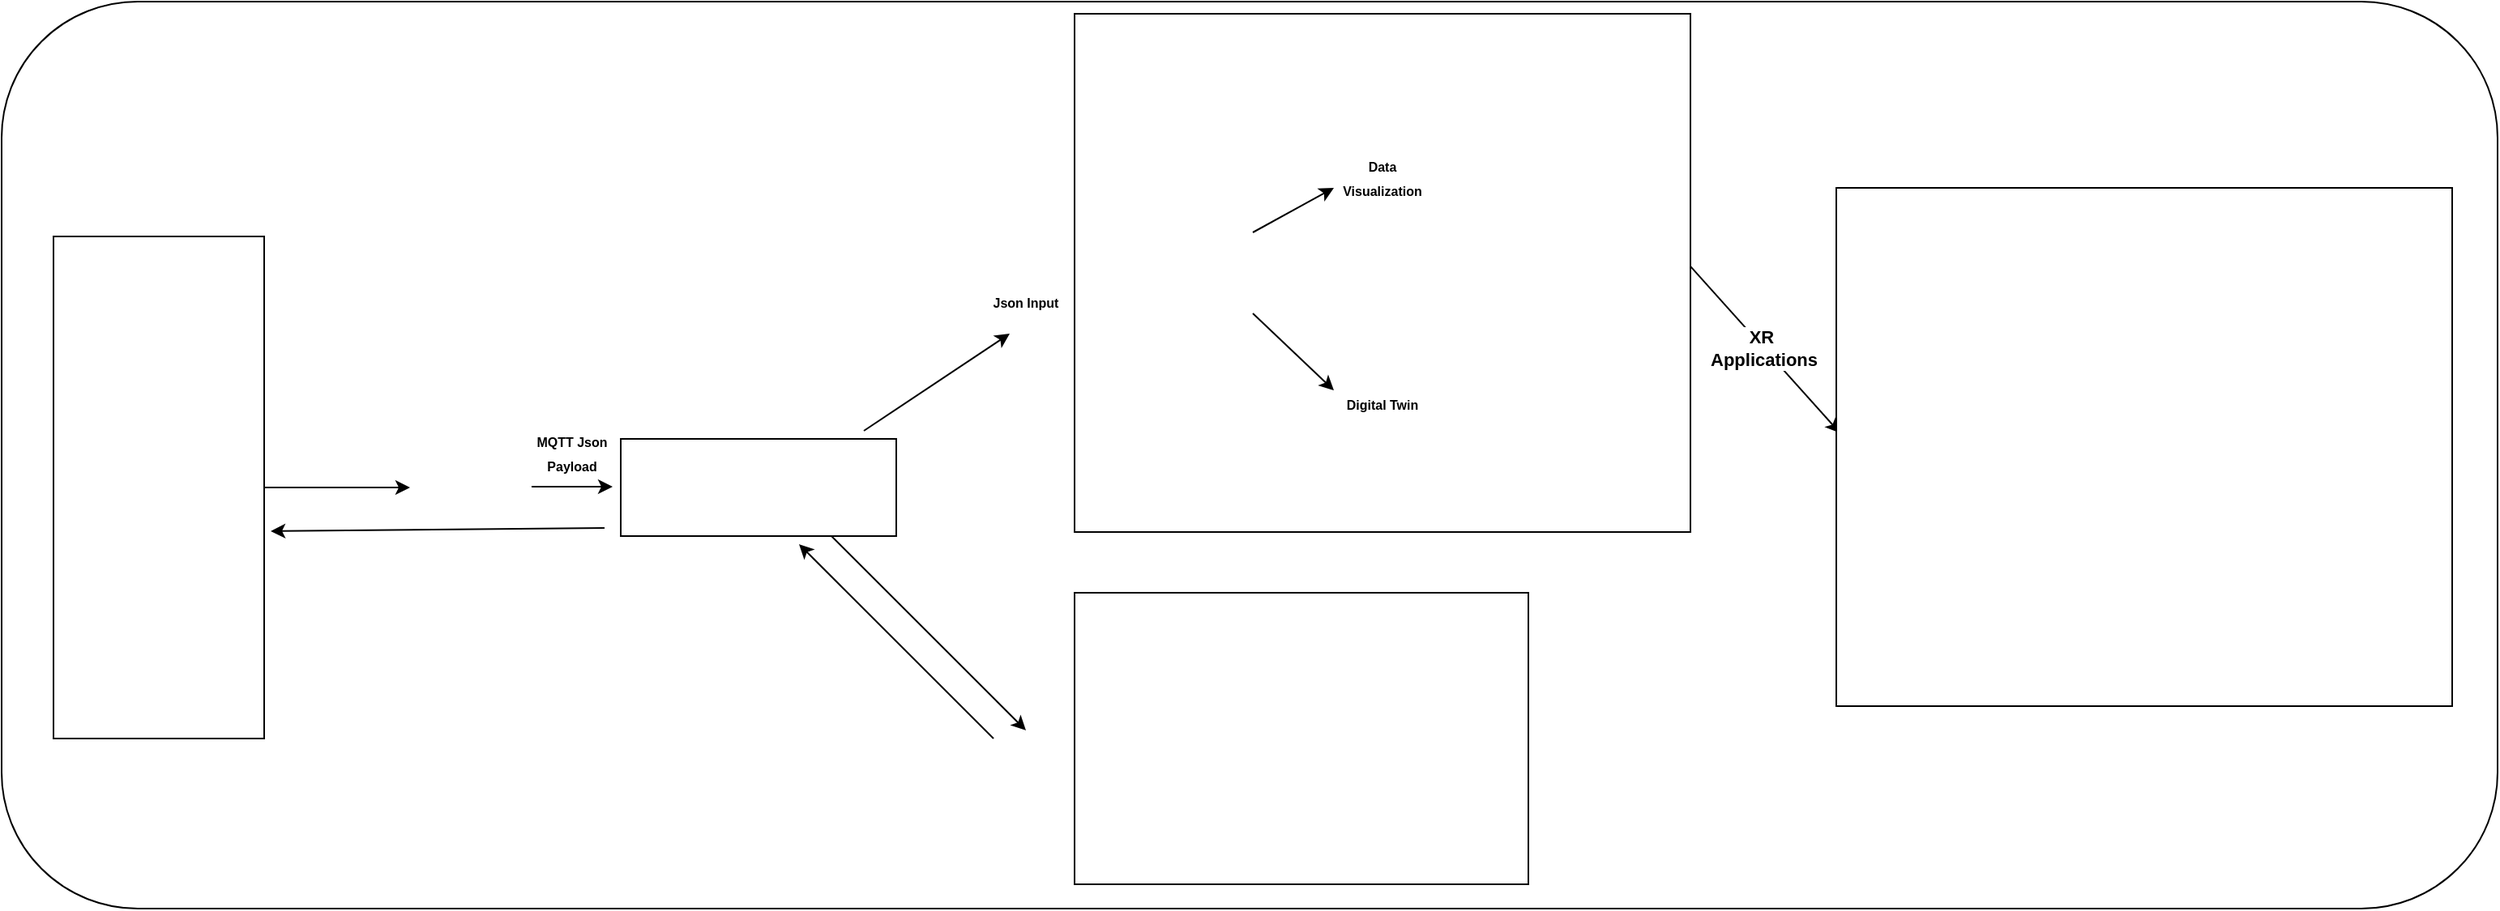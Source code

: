 <mxfile version="26.0.10">
  <diagram name="Page-1" id="FrMVpInyDtG3Ly_lwlZf">
    <mxGraphModel dx="2370" dy="1570" grid="0" gridSize="10" guides="0" tooltips="1" connect="1" arrows="1" fold="1" page="0" pageScale="1" pageWidth="850" pageHeight="1100" math="0" shadow="0">
      <root>
        <mxCell id="0" />
        <mxCell id="1" parent="0" />
        <mxCell id="uzIJghUKcDI-tuc5dc2s-33" value="" style="rounded=1;whiteSpace=wrap;html=1;" parent="1" vertex="1">
          <mxGeometry x="-2" y="-65" width="1540" height="560" as="geometry" />
        </mxCell>
        <mxCell id="WkI-PX76aLv5rKXKa11S-2" value="" style="rounded=0;whiteSpace=wrap;html=1;" parent="1" vertex="1">
          <mxGeometry x="660" y="300" width="280" height="180" as="geometry" />
        </mxCell>
        <mxCell id="uzIJghUKcDI-tuc5dc2s-29" value="" style="rounded=0;whiteSpace=wrap;html=1;" parent="1" vertex="1">
          <mxGeometry x="380" y="205" width="170" height="60" as="geometry" />
        </mxCell>
        <mxCell id="uzIJghUKcDI-tuc5dc2s-28" value="" style="rounded=0;whiteSpace=wrap;html=1;" parent="1" vertex="1">
          <mxGeometry x="660" y="-57.5" width="380" height="320" as="geometry" />
        </mxCell>
        <mxCell id="uzIJghUKcDI-tuc5dc2s-16" value="" style="shape=image;verticalLabelPosition=bottom;labelBackgroundColor=default;verticalAlign=top;aspect=fixed;imageAspect=0;image=https://www.tegakari.net/wp-content/uploads/2023/12/hivemq_cloud_logo.jpg;" parent="1" vertex="1">
          <mxGeometry x="384.94" y="207.5" width="160.11" height="55" as="geometry" />
        </mxCell>
        <mxCell id="uzIJghUKcDI-tuc5dc2s-10" value="" style="rounded=0;whiteSpace=wrap;html=1;" parent="1" vertex="1">
          <mxGeometry x="30" y="80" width="130" height="310" as="geometry" />
        </mxCell>
        <mxCell id="uzIJghUKcDI-tuc5dc2s-1" value="" style="shape=image;verticalLabelPosition=bottom;labelBackgroundColor=default;verticalAlign=top;aspect=fixed;imageAspect=0;image=https://img.directindustry.com/images_di/photo-g/17587-5279883.jpg;" parent="1" vertex="1">
          <mxGeometry x="40" y="160" width="116" height="116" as="geometry" />
        </mxCell>
        <mxCell id="uzIJghUKcDI-tuc5dc2s-2" value="" style="shape=image;verticalLabelPosition=bottom;labelBackgroundColor=default;verticalAlign=top;aspect=fixed;imageAspect=0;image=https://img.directindustry.com/images_di/photo-g/17587-5279883.jpg;" parent="1" vertex="1">
          <mxGeometry x="37" y="265" width="116" height="116" as="geometry" />
        </mxCell>
        <mxCell id="uzIJghUKcDI-tuc5dc2s-3" value="" style="shape=image;verticalLabelPosition=bottom;labelBackgroundColor=default;verticalAlign=top;aspect=fixed;imageAspect=0;image=https://logodix.com/logo/932127.png;" parent="1" vertex="1">
          <mxGeometry x="78" y="100" width="40" height="40" as="geometry" />
        </mxCell>
        <mxCell id="uzIJghUKcDI-tuc5dc2s-4" value="" style="shape=image;verticalLabelPosition=bottom;labelBackgroundColor=default;verticalAlign=top;aspect=fixed;imageAspect=0;image=https://blog.quindorian.org/wp-content/uploads/2019/05/node-red-logo.png;" parent="1" vertex="1">
          <mxGeometry x="247.82" y="210" width="72.18" height="40" as="geometry" />
        </mxCell>
        <mxCell id="uzIJghUKcDI-tuc5dc2s-11" value="" style="endArrow=classic;html=1;rounded=0;exitX=1;exitY=0.5;exitDx=0;exitDy=0;entryX=0.03;entryY=0.625;entryDx=0;entryDy=0;entryPerimeter=0;" parent="1" source="uzIJghUKcDI-tuc5dc2s-10" edge="1" target="uzIJghUKcDI-tuc5dc2s-4">
          <mxGeometry width="50" height="50" relative="1" as="geometry">
            <mxPoint x="170" y="180" as="sourcePoint" />
            <mxPoint x="240" y="230" as="targetPoint" />
          </mxGeometry>
        </mxCell>
        <mxCell id="uzIJghUKcDI-tuc5dc2s-14" value="&lt;font style=&quot;font-size: 8px;&quot;&gt;&lt;b&gt;MQTT Json Payload&lt;/b&gt;&lt;/font&gt;" style="text;html=1;align=center;verticalAlign=middle;whiteSpace=wrap;rounded=0;" parent="1" vertex="1">
          <mxGeometry x="320" y="197.5" width="60" height="30" as="geometry" />
        </mxCell>
        <mxCell id="uzIJghUKcDI-tuc5dc2s-17" value="" style="shape=image;verticalLabelPosition=bottom;labelBackgroundColor=default;verticalAlign=top;aspect=fixed;imageAspect=0;image=https://www.procedural-worlds.com/media/q04npoje/unitylogo270x270.jpg;" parent="1" vertex="1">
          <mxGeometry x="670" y="52.5" width="100" height="100" as="geometry" />
        </mxCell>
        <mxCell id="uzIJghUKcDI-tuc5dc2s-18" value="" style="endArrow=classic;html=1;rounded=0;" parent="1" edge="1">
          <mxGeometry width="50" height="50" relative="1" as="geometry">
            <mxPoint x="530" y="200" as="sourcePoint" />
            <mxPoint x="620" y="140" as="targetPoint" />
          </mxGeometry>
        </mxCell>
        <mxCell id="uzIJghUKcDI-tuc5dc2s-21" value="&lt;font style=&quot;font-size: 8px;&quot;&gt;&lt;b&gt;Json Input&lt;/b&gt;&lt;/font&gt;" style="text;html=1;align=center;verticalAlign=middle;whiteSpace=wrap;rounded=0;" parent="1" vertex="1">
          <mxGeometry x="600" y="105" width="60" height="30" as="geometry" />
        </mxCell>
        <mxCell id="uzIJghUKcDI-tuc5dc2s-22" value="" style="endArrow=classic;html=1;rounded=0;exitX=1;exitY=0.25;exitDx=0;exitDy=0;entryX=0;entryY=0.75;entryDx=0;entryDy=0;" parent="1" source="uzIJghUKcDI-tuc5dc2s-17" target="uzIJghUKcDI-tuc5dc2s-23" edge="1">
          <mxGeometry width="50" height="50" relative="1" as="geometry">
            <mxPoint x="595" y="117.5" as="sourcePoint" />
            <mxPoint x="810" y="112.5" as="targetPoint" />
          </mxGeometry>
        </mxCell>
        <mxCell id="uzIJghUKcDI-tuc5dc2s-23" value="&lt;font style=&quot;font-size: 8px;&quot;&gt;&lt;b&gt;Data Visualization&lt;/b&gt;&lt;/font&gt;" style="text;html=1;align=center;verticalAlign=middle;whiteSpace=wrap;rounded=0;" parent="1" vertex="1">
          <mxGeometry x="820" y="27.5" width="60" height="30" as="geometry" />
        </mxCell>
        <mxCell id="uzIJghUKcDI-tuc5dc2s-24" value="" style="shape=image;verticalLabelPosition=bottom;labelBackgroundColor=default;verticalAlign=top;aspect=fixed;imageAspect=0;image=https://c8.alamy.com/comp/2BEFB7X/business-data-graphs-vector-financial-and-marketing-charts-illustration-of-data-financial-graph-and-diagram-2BEFB7X.jpg;" parent="1" vertex="1">
          <mxGeometry x="880" y="-37.5" width="129" height="135.91" as="geometry" />
        </mxCell>
        <mxCell id="uzIJghUKcDI-tuc5dc2s-25" value="" style="shape=image;verticalLabelPosition=bottom;labelBackgroundColor=default;verticalAlign=top;aspect=fixed;imageAspect=0;image=https://static.turbosquid.com/Preview/2014/05/18__04_50_51/KukaRobotManipulatorWire_turn0001.jpgfb105e23-306d-44db-ba4f-85b36a158e97Large-1.jpg;" parent="1" vertex="1">
          <mxGeometry x="880" y="112.5" width="140" height="140" as="geometry" />
        </mxCell>
        <mxCell id="uzIJghUKcDI-tuc5dc2s-26" value="" style="endArrow=classic;html=1;rounded=0;exitX=1;exitY=0.75;exitDx=0;exitDy=0;entryX=0;entryY=0.25;entryDx=0;entryDy=0;" parent="1" source="uzIJghUKcDI-tuc5dc2s-17" target="uzIJghUKcDI-tuc5dc2s-27" edge="1">
          <mxGeometry width="50" height="50" relative="1" as="geometry">
            <mxPoint x="595" y="117.5" as="sourcePoint" />
            <mxPoint x="810" y="162.5" as="targetPoint" />
          </mxGeometry>
        </mxCell>
        <mxCell id="uzIJghUKcDI-tuc5dc2s-27" value="&lt;font style=&quot;font-size: 8px;&quot;&gt;&lt;b&gt;Digital Twin&lt;/b&gt;&lt;/font&gt;" style="text;html=1;align=center;verticalAlign=middle;whiteSpace=wrap;rounded=0;" parent="1" vertex="1">
          <mxGeometry x="820" y="167.5" width="60" height="30" as="geometry" />
        </mxCell>
        <mxCell id="WkI-PX76aLv5rKXKa11S-1" value="" style="shape=image;verticalLabelPosition=bottom;labelBackgroundColor=default;verticalAlign=top;aspect=fixed;imageAspect=0;image=https://www.devopsschool.com/blog/wp-content/uploads/2022/02/apache-kafka.jpg;" parent="1" vertex="1">
          <mxGeometry x="693.76" y="340" width="232.48" height="130" as="geometry" />
        </mxCell>
        <mxCell id="WkI-PX76aLv5rKXKa11S-3" value="" style="endArrow=classic;html=1;rounded=0;" parent="1" edge="1">
          <mxGeometry width="50" height="50" relative="1" as="geometry">
            <mxPoint x="510" y="265" as="sourcePoint" />
            <mxPoint x="630" y="385" as="targetPoint" />
          </mxGeometry>
        </mxCell>
        <mxCell id="HRMNxM90OMdRMKzMQ-eC-1" value="" style="endArrow=classic;html=1;rounded=0;entryX=0.006;entryY=0.473;entryDx=0;entryDy=0;entryPerimeter=0;" edge="1" parent="1" target="HRMNxM90OMdRMKzMQ-eC-2">
          <mxGeometry width="50" height="50" relative="1" as="geometry">
            <mxPoint x="1040" y="98.41" as="sourcePoint" />
            <mxPoint x="1130" y="98" as="targetPoint" />
          </mxGeometry>
        </mxCell>
        <mxCell id="HRMNxM90OMdRMKzMQ-eC-3" value="&lt;b&gt;XR&amp;nbsp;&lt;/b&gt;&lt;div&gt;&lt;b&gt;Applications&lt;/b&gt;&lt;/div&gt;" style="edgeLabel;html=1;align=center;verticalAlign=middle;resizable=0;points=[];" vertex="1" connectable="0" parent="HRMNxM90OMdRMKzMQ-eC-1">
          <mxGeometry x="-0.029" relative="1" as="geometry">
            <mxPoint as="offset" />
          </mxGeometry>
        </mxCell>
        <mxCell id="HRMNxM90OMdRMKzMQ-eC-2" value="" style="rounded=0;whiteSpace=wrap;html=1;" vertex="1" parent="1">
          <mxGeometry x="1130" y="50" width="380" height="320" as="geometry" />
        </mxCell>
        <mxCell id="HRMNxM90OMdRMKzMQ-eC-5" value="" style="shape=image;verticalLabelPosition=bottom;labelBackgroundColor=default;verticalAlign=top;aspect=fixed;imageAspect=0;image=https://futurus.com/wp-content/uploads/2019/11/Intro-to-AR.jpg;" vertex="1" parent="1">
          <mxGeometry x="1152" y="70" width="227" height="127.5" as="geometry" />
        </mxCell>
        <mxCell id="HRMNxM90OMdRMKzMQ-eC-6" value="" style="shape=image;verticalLabelPosition=bottom;labelBackgroundColor=default;verticalAlign=top;aspect=fixed;imageAspect=0;image=https://www.optimum.com/sites/default/files/2023-10/jessica-lewis-DeyfdybVQhA-unsplash.jpg;" vertex="1" parent="1">
          <mxGeometry x="1265" y="205.91" width="225.28" height="150" as="geometry" />
        </mxCell>
        <mxCell id="HRMNxM90OMdRMKzMQ-eC-9" value="" style="endArrow=classic;html=1;rounded=0;" edge="1" parent="1">
          <mxGeometry width="50" height="50" relative="1" as="geometry">
            <mxPoint x="610" y="390" as="sourcePoint" />
            <mxPoint x="490" y="270" as="targetPoint" />
          </mxGeometry>
        </mxCell>
        <mxCell id="HRMNxM90OMdRMKzMQ-eC-10" value="" style="endArrow=classic;html=1;rounded=0;entryX=0.03;entryY=0.625;entryDx=0;entryDy=0;entryPerimeter=0;" edge="1" parent="1">
          <mxGeometry width="50" height="50" relative="1" as="geometry">
            <mxPoint x="325" y="234.5" as="sourcePoint" />
            <mxPoint x="375" y="234.5" as="targetPoint" />
          </mxGeometry>
        </mxCell>
        <mxCell id="HRMNxM90OMdRMKzMQ-eC-11" value="" style="endArrow=classic;html=1;rounded=0;entryX=1.031;entryY=0.587;entryDx=0;entryDy=0;entryPerimeter=0;" edge="1" parent="1" target="uzIJghUKcDI-tuc5dc2s-10">
          <mxGeometry width="50" height="50" relative="1" as="geometry">
            <mxPoint x="370" y="260" as="sourcePoint" />
            <mxPoint x="160" y="290" as="targetPoint" />
          </mxGeometry>
        </mxCell>
      </root>
    </mxGraphModel>
  </diagram>
</mxfile>
